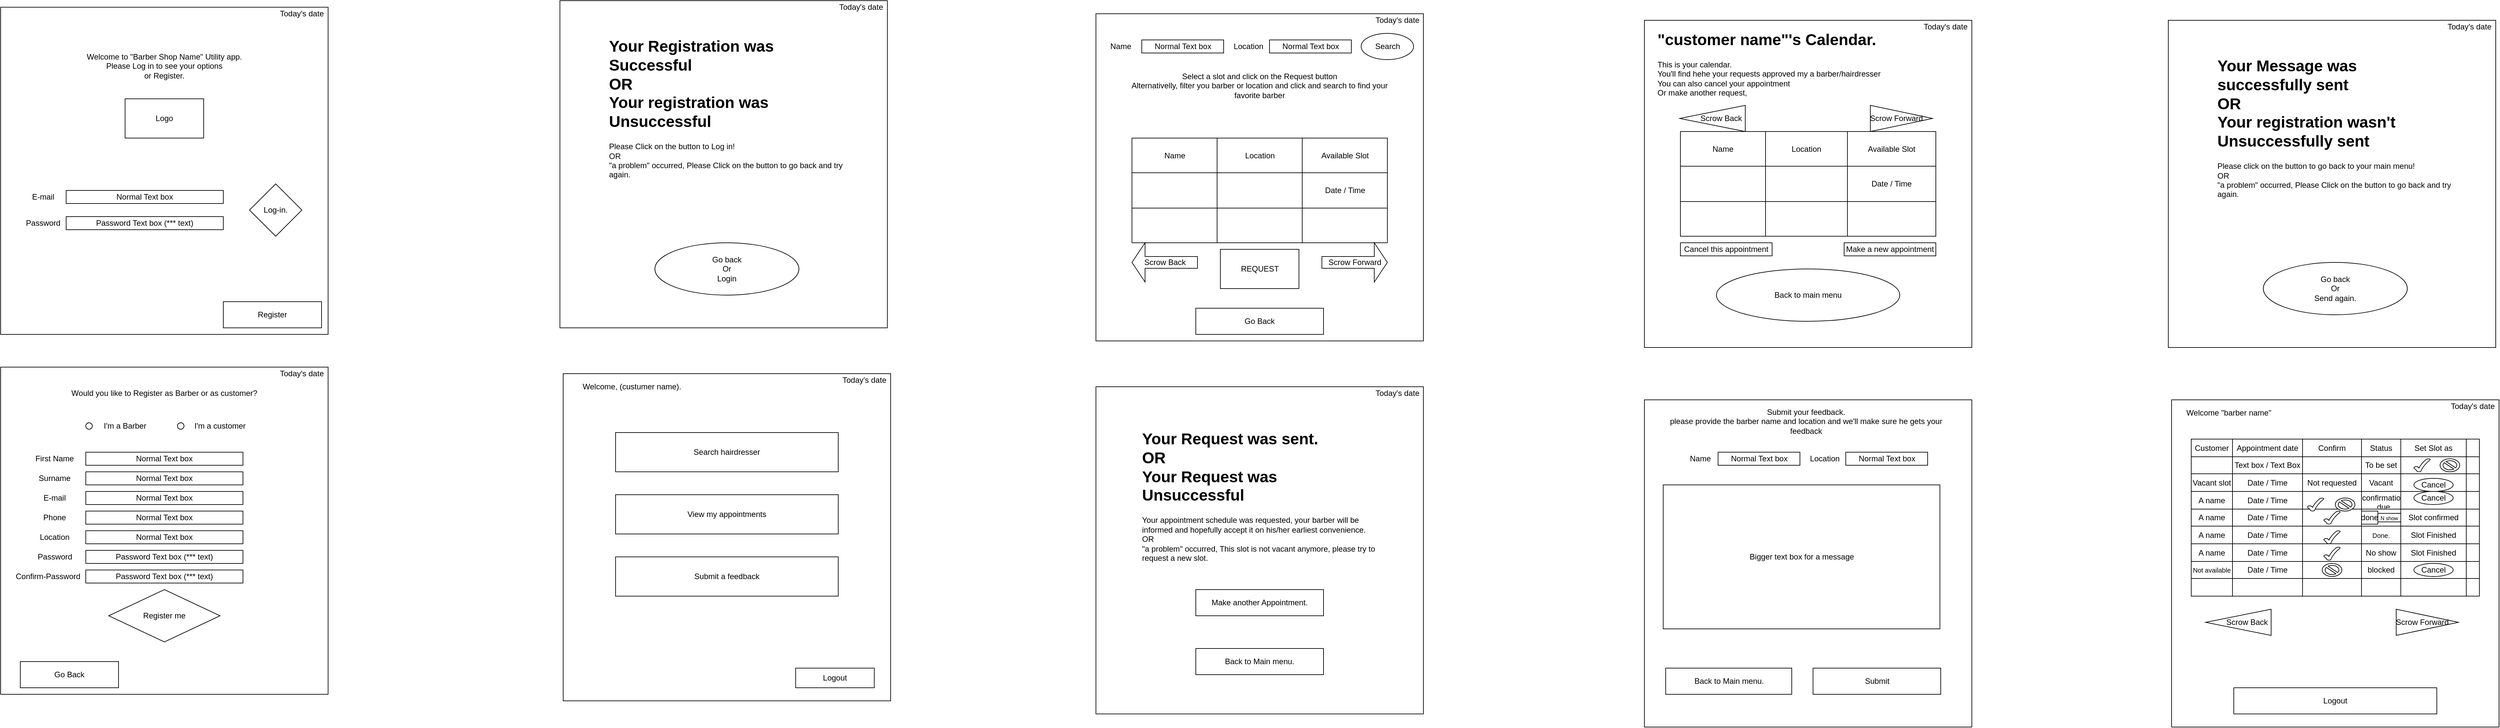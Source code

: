 <mxfile version="13.9.2" type="device"><diagram id="Z3F2ZsMkSI7kfpyXhN0m" name="Page-1"><mxGraphModel dx="4702" dy="3419" grid="1" gridSize="10" guides="1" tooltips="1" connect="1" arrows="1" fold="1" page="1" pageScale="1" pageWidth="827" pageHeight="1169" math="0" shadow="0"><root><mxCell id="0"/><mxCell id="1" parent="0"/><mxCell id="Nxl6j4rGTLwl_KkR84oz-1" value="" style="whiteSpace=wrap;html=1;aspect=fixed;" parent="1" vertex="1"><mxGeometry x="-690" y="-1140" width="500" height="500" as="geometry"/></mxCell><mxCell id="Nxl6j4rGTLwl_KkR84oz-2" value="Welcome to &quot;Barber Shop Name&quot; Utility app.&lt;br&gt;Please Log in to see your options&lt;br&gt;or Register." style="text;html=1;strokeColor=none;fillColor=none;align=center;verticalAlign=middle;whiteSpace=wrap;rounded=0;" parent="1" vertex="1"><mxGeometry x="-660" y="-1100" width="440" height="100" as="geometry"/></mxCell><mxCell id="Nxl6j4rGTLwl_KkR84oz-4" value="Logo" style="rounded=0;whiteSpace=wrap;html=1;" parent="1" vertex="1"><mxGeometry x="-500" y="-1000" width="120" height="60" as="geometry"/></mxCell><mxCell id="Nxl6j4rGTLwl_KkR84oz-6" value="E-mail" style="text;html=1;strokeColor=none;fillColor=none;align=center;verticalAlign=middle;whiteSpace=wrap;rounded=0;" parent="1" vertex="1"><mxGeometry x="-645" y="-860" width="40" height="20" as="geometry"/></mxCell><mxCell id="Nxl6j4rGTLwl_KkR84oz-7" value="Password" style="text;html=1;strokeColor=none;fillColor=none;align=center;verticalAlign=middle;whiteSpace=wrap;rounded=0;" parent="1" vertex="1"><mxGeometry x="-660" y="-820" width="70" height="20" as="geometry"/></mxCell><mxCell id="Nxl6j4rGTLwl_KkR84oz-9" value="Normal Text box" style="rounded=0;whiteSpace=wrap;html=1;" parent="1" vertex="1"><mxGeometry x="-590" y="-860" width="240" height="20" as="geometry"/></mxCell><mxCell id="Nxl6j4rGTLwl_KkR84oz-10" value="Password Text box (*** text)" style="rounded=0;whiteSpace=wrap;html=1;" parent="1" vertex="1"><mxGeometry x="-590" y="-820" width="240" height="20" as="geometry"/></mxCell><mxCell id="Nxl6j4rGTLwl_KkR84oz-13" value="Log-in." style="rhombus;whiteSpace=wrap;html=1;" parent="1" vertex="1"><mxGeometry x="-310" y="-870" width="80" height="80" as="geometry"/></mxCell><mxCell id="Nxl6j4rGTLwl_KkR84oz-14" value="Register" style="rounded=0;whiteSpace=wrap;html=1;" parent="1" vertex="1"><mxGeometry x="-350" y="-690" width="150" height="40" as="geometry"/></mxCell><mxCell id="Nxl6j4rGTLwl_KkR84oz-15" value="" style="whiteSpace=wrap;html=1;aspect=fixed;" parent="1" vertex="1"><mxGeometry x="-690" y="-590" width="500" height="500" as="geometry"/></mxCell><mxCell id="Nxl6j4rGTLwl_KkR84oz-16" value="Would you like to Register as Barber or as customer?" style="text;html=1;strokeColor=none;fillColor=none;align=center;verticalAlign=middle;whiteSpace=wrap;rounded=0;" parent="1" vertex="1"><mxGeometry x="-660" y="-560" width="440" height="20" as="geometry"/></mxCell><mxCell id="Nxl6j4rGTLwl_KkR84oz-19" value="Password" style="text;html=1;strokeColor=none;fillColor=none;align=center;verticalAlign=middle;whiteSpace=wrap;rounded=0;" parent="1" vertex="1"><mxGeometry x="-642.5" y="-310" width="70" height="20" as="geometry"/></mxCell><mxCell id="Nxl6j4rGTLwl_KkR84oz-20" value="Normal Text box" style="rounded=0;whiteSpace=wrap;html=1;" parent="1" vertex="1"><mxGeometry x="-560" y="-460" width="240" height="20" as="geometry"/></mxCell><mxCell id="Nxl6j4rGTLwl_KkR84oz-22" value="Register me" style="rhombus;whiteSpace=wrap;html=1;" parent="1" vertex="1"><mxGeometry x="-525" y="-250" width="170" height="80" as="geometry"/></mxCell><mxCell id="Nxl6j4rGTLwl_KkR84oz-23" value="Go Back" style="rounded=0;whiteSpace=wrap;html=1;" parent="1" vertex="1"><mxGeometry x="-660" y="-140" width="150" height="40" as="geometry"/></mxCell><mxCell id="Nxl6j4rGTLwl_KkR84oz-25" value="" style="whiteSpace=wrap;html=1;aspect=fixed;" parent="1" vertex="1"><mxGeometry x="2625" y="-540" width="500" height="500" as="geometry"/></mxCell><mxCell id="Nxl6j4rGTLwl_KkR84oz-35" value="" style="ellipse;whiteSpace=wrap;html=1;aspect=fixed;" parent="1" vertex="1"><mxGeometry x="-560" y="-505" width="10" height="10" as="geometry"/></mxCell><mxCell id="Nxl6j4rGTLwl_KkR84oz-36" value="" style="ellipse;whiteSpace=wrap;html=1;aspect=fixed;" parent="1" vertex="1"><mxGeometry x="-420" y="-505" width="10" height="10" as="geometry"/></mxCell><mxCell id="Nxl6j4rGTLwl_KkR84oz-37" value="I'm a Barber" style="text;html=1;strokeColor=none;fillColor=none;align=center;verticalAlign=middle;whiteSpace=wrap;rounded=0;" parent="1" vertex="1"><mxGeometry x="-540" y="-510" width="80" height="20" as="geometry"/></mxCell><mxCell id="Nxl6j4rGTLwl_KkR84oz-39" value="I'm a customer" style="text;html=1;strokeColor=none;fillColor=none;align=center;verticalAlign=middle;whiteSpace=wrap;rounded=0;" parent="1" vertex="1"><mxGeometry x="-400" y="-510" width="90" height="20" as="geometry"/></mxCell><mxCell id="Nxl6j4rGTLwl_KkR84oz-41" value="First Name" style="text;html=1;strokeColor=none;fillColor=none;align=center;verticalAlign=middle;whiteSpace=wrap;rounded=0;" parent="1" vertex="1"><mxGeometry x="-645" y="-460" width="75" height="20" as="geometry"/></mxCell><mxCell id="Nxl6j4rGTLwl_KkR84oz-42" value="Surname" style="text;html=1;strokeColor=none;fillColor=none;align=center;verticalAlign=middle;whiteSpace=wrap;rounded=0;" parent="1" vertex="1"><mxGeometry x="-645" y="-430" width="75" height="20" as="geometry"/></mxCell><mxCell id="Nxl6j4rGTLwl_KkR84oz-43" value="E-mail" style="text;html=1;strokeColor=none;fillColor=none;align=center;verticalAlign=middle;whiteSpace=wrap;rounded=0;" parent="1" vertex="1"><mxGeometry x="-645" y="-400" width="75" height="20" as="geometry"/></mxCell><mxCell id="Nxl6j4rGTLwl_KkR84oz-44" value="Phone" style="text;html=1;strokeColor=none;fillColor=none;align=center;verticalAlign=middle;whiteSpace=wrap;rounded=0;" parent="1" vertex="1"><mxGeometry x="-645" y="-370" width="75" height="20" as="geometry"/></mxCell><mxCell id="Nxl6j4rGTLwl_KkR84oz-45" value="Location" style="text;html=1;strokeColor=none;fillColor=none;align=center;verticalAlign=middle;whiteSpace=wrap;rounded=0;" parent="1" vertex="1"><mxGeometry x="-645" y="-340" width="75" height="20" as="geometry"/></mxCell><mxCell id="Nxl6j4rGTLwl_KkR84oz-47" value="Confirm-Password" style="text;html=1;strokeColor=none;fillColor=none;align=center;verticalAlign=middle;whiteSpace=wrap;rounded=0;" parent="1" vertex="1"><mxGeometry x="-675" y="-280" width="115" height="20" as="geometry"/></mxCell><mxCell id="Nxl6j4rGTLwl_KkR84oz-48" value="Normal Text box" style="rounded=0;whiteSpace=wrap;html=1;" parent="1" vertex="1"><mxGeometry x="-560" y="-430" width="240" height="20" as="geometry"/></mxCell><mxCell id="Nxl6j4rGTLwl_KkR84oz-49" value="Normal Text box" style="rounded=0;whiteSpace=wrap;html=1;" parent="1" vertex="1"><mxGeometry x="-560" y="-400" width="240" height="20" as="geometry"/></mxCell><mxCell id="Nxl6j4rGTLwl_KkR84oz-50" value="Normal Text box" style="rounded=0;whiteSpace=wrap;html=1;" parent="1" vertex="1"><mxGeometry x="-560" y="-370" width="240" height="20" as="geometry"/></mxCell><mxCell id="Nxl6j4rGTLwl_KkR84oz-51" value="Normal Text box" style="rounded=0;whiteSpace=wrap;html=1;" parent="1" vertex="1"><mxGeometry x="-560" y="-340" width="240" height="20" as="geometry"/></mxCell><mxCell id="Nxl6j4rGTLwl_KkR84oz-52" value="Password Text box (*** text)" style="rounded=0;whiteSpace=wrap;html=1;" parent="1" vertex="1"><mxGeometry x="-560" y="-310" width="240" height="20" as="geometry"/></mxCell><mxCell id="Nxl6j4rGTLwl_KkR84oz-53" value="Password Text box (*** text)" style="rounded=0;whiteSpace=wrap;html=1;" parent="1" vertex="1"><mxGeometry x="-560" y="-280" width="240" height="20" as="geometry"/></mxCell><mxCell id="Nxl6j4rGTLwl_KkR84oz-55" value="" style="whiteSpace=wrap;html=1;aspect=fixed;" parent="1" vertex="1"><mxGeometry x="164" y="-1150" width="500" height="500" as="geometry"/></mxCell><mxCell id="Nxl6j4rGTLwl_KkR84oz-57" value="" style="whiteSpace=wrap;html=1;aspect=fixed;" parent="1" vertex="1"><mxGeometry x="169" y="-580" width="500" height="500" as="geometry"/></mxCell><mxCell id="Nxl6j4rGTLwl_KkR84oz-59" value="&lt;h1&gt;&lt;span&gt;Your Registration was Successful&lt;br&gt;&lt;/span&gt;OR&lt;br&gt;Your registration was Unsuccessful&lt;/h1&gt;&lt;div&gt;&lt;span&gt;Please Click on the button to Log in!&lt;/span&gt;&lt;br&gt;&lt;/div&gt;&lt;div&gt;&lt;span&gt;OR&lt;br&gt;&lt;/span&gt;&lt;span&gt;&quot;a problem&quot; occurred, Please Click on the button to go back and try again.&lt;/span&gt;&lt;span&gt;&lt;br&gt;&lt;/span&gt;&lt;/div&gt;" style="text;html=1;strokeColor=none;fillColor=none;spacing=5;spacingTop=-20;whiteSpace=wrap;overflow=hidden;rounded=0;" parent="1" vertex="1"><mxGeometry x="234" y="-1100" width="370" height="230" as="geometry"/></mxCell><mxCell id="Nxl6j4rGTLwl_KkR84oz-60" value="Go back&lt;br&gt;Or&lt;br&gt;Login" style="ellipse;whiteSpace=wrap;html=1;" parent="1" vertex="1"><mxGeometry x="309" y="-780" width="220" height="80" as="geometry"/></mxCell><mxCell id="Nxl6j4rGTLwl_KkR84oz-69" value="Welcome, (custumer name)." style="text;html=1;strokeColor=none;fillColor=none;align=center;verticalAlign=middle;whiteSpace=wrap;rounded=0;" parent="1" vertex="1"><mxGeometry x="184" y="-570" width="180" height="20" as="geometry"/></mxCell><mxCell id="Nxl6j4rGTLwl_KkR84oz-70" value="Today's date" style="text;html=1;strokeColor=none;fillColor=none;align=center;verticalAlign=middle;whiteSpace=wrap;rounded=0;" parent="1" vertex="1"><mxGeometry x="3045" y="-540" width="80" height="20" as="geometry"/></mxCell><mxCell id="Nxl6j4rGTLwl_KkR84oz-71" value="Today's date" style="text;html=1;strokeColor=none;fillColor=none;align=center;verticalAlign=middle;whiteSpace=wrap;rounded=0;" parent="1" vertex="1"><mxGeometry x="-270" y="-1140" width="80" height="20" as="geometry"/></mxCell><mxCell id="Nxl6j4rGTLwl_KkR84oz-72" value="Today's date" style="text;html=1;strokeColor=none;fillColor=none;align=center;verticalAlign=middle;whiteSpace=wrap;rounded=0;" parent="1" vertex="1"><mxGeometry x="-270" y="-590" width="80" height="20" as="geometry"/></mxCell><mxCell id="Nxl6j4rGTLwl_KkR84oz-73" value="Today's date" style="text;html=1;strokeColor=none;fillColor=none;align=center;verticalAlign=middle;whiteSpace=wrap;rounded=0;" parent="1" vertex="1"><mxGeometry x="589" y="-580" width="80" height="20" as="geometry"/></mxCell><mxCell id="Nxl6j4rGTLwl_KkR84oz-74" value="Today's date" style="text;html=1;strokeColor=none;fillColor=none;align=center;verticalAlign=middle;whiteSpace=wrap;rounded=0;" parent="1" vertex="1"><mxGeometry x="584" y="-1150" width="80" height="20" as="geometry"/></mxCell><mxCell id="Nxl6j4rGTLwl_KkR84oz-75" value="Search hairdresser" style="rounded=0;whiteSpace=wrap;html=1;" parent="1" vertex="1"><mxGeometry x="249" y="-490" width="340" height="60" as="geometry"/></mxCell><mxCell id="Nxl6j4rGTLwl_KkR84oz-76" value="View my appointments" style="rounded=0;whiteSpace=wrap;html=1;" parent="1" vertex="1"><mxGeometry x="249" y="-395" width="340" height="60" as="geometry"/></mxCell><mxCell id="Nxl6j4rGTLwl_KkR84oz-77" value="Submit a feedback" style="rounded=0;whiteSpace=wrap;html=1;" parent="1" vertex="1"><mxGeometry x="249" y="-300" width="340" height="60" as="geometry"/></mxCell><mxCell id="Nxl6j4rGTLwl_KkR84oz-78" value="Logout" style="rounded=0;whiteSpace=wrap;html=1;" parent="1" vertex="1"><mxGeometry x="524" y="-130" width="120" height="30" as="geometry"/></mxCell><mxCell id="Nxl6j4rGTLwl_KkR84oz-82" value="" style="whiteSpace=wrap;html=1;aspect=fixed;" parent="1" vertex="1"><mxGeometry x="982.5" y="-1130" width="500" height="500" as="geometry"/></mxCell><mxCell id="Nxl6j4rGTLwl_KkR84oz-83" value="Today's date" style="text;html=1;strokeColor=none;fillColor=none;align=center;verticalAlign=middle;whiteSpace=wrap;rounded=0;" parent="1" vertex="1"><mxGeometry x="1402.5" y="-1130" width="80" height="20" as="geometry"/></mxCell><mxCell id="Nxl6j4rGTLwl_KkR84oz-84" value="Name" style="text;html=1;strokeColor=none;fillColor=none;align=center;verticalAlign=middle;whiteSpace=wrap;rounded=0;" parent="1" vertex="1"><mxGeometry x="982.5" y="-1090" width="75" height="20" as="geometry"/></mxCell><mxCell id="Nxl6j4rGTLwl_KkR84oz-85" value="Normal Text box" style="rounded=0;whiteSpace=wrap;html=1;" parent="1" vertex="1"><mxGeometry x="1052.5" y="-1090" width="125" height="20" as="geometry"/></mxCell><mxCell id="Nxl6j4rGTLwl_KkR84oz-86" value="Location" style="text;html=1;strokeColor=none;fillColor=none;align=center;verticalAlign=middle;whiteSpace=wrap;rounded=0;" parent="1" vertex="1"><mxGeometry x="1177.5" y="-1090" width="75" height="20" as="geometry"/></mxCell><mxCell id="Nxl6j4rGTLwl_KkR84oz-87" value="Normal Text box" style="rounded=0;whiteSpace=wrap;html=1;" parent="1" vertex="1"><mxGeometry x="1247.5" y="-1090" width="125" height="20" as="geometry"/></mxCell><mxCell id="Nxl6j4rGTLwl_KkR84oz-88" value="Select a slot and click on the Request button&lt;br&gt;Alternativelly, filter you barber or location and click and search to find your favorite barber" style="text;html=1;strokeColor=none;fillColor=none;align=center;verticalAlign=middle;whiteSpace=wrap;rounded=0;" parent="1" vertex="1"><mxGeometry x="1025" y="-1050" width="415" height="60" as="geometry"/></mxCell><mxCell id="Nxl6j4rGTLwl_KkR84oz-89" style="edgeStyle=orthogonalEdgeStyle;rounded=0;orthogonalLoop=1;jettySize=auto;html=1;exitX=0.5;exitY=1;exitDx=0;exitDy=0;" parent="1" source="Nxl6j4rGTLwl_KkR84oz-87" target="Nxl6j4rGTLwl_KkR84oz-87" edge="1"><mxGeometry relative="1" as="geometry"/></mxCell><mxCell id="Nxl6j4rGTLwl_KkR84oz-90" value="Search" style="ellipse;whiteSpace=wrap;html=1;" parent="1" vertex="1"><mxGeometry x="1387.5" y="-1100" width="80" height="40" as="geometry"/></mxCell><mxCell id="Nxl6j4rGTLwl_KkR84oz-91" value="" style="shape=table;html=1;whiteSpace=wrap;startSize=0;container=1;collapsible=0;childLayout=tableLayout;" parent="1" vertex="1"><mxGeometry x="1037.5" y="-940" width="390" height="160" as="geometry"/></mxCell><mxCell id="Nxl6j4rGTLwl_KkR84oz-92" value="" style="shape=partialRectangle;html=1;whiteSpace=wrap;collapsible=0;dropTarget=0;pointerEvents=0;fillColor=none;top=0;left=0;bottom=0;right=0;points=[[0,0.5],[1,0.5]];portConstraint=eastwest;" parent="Nxl6j4rGTLwl_KkR84oz-91" vertex="1"><mxGeometry width="390" height="53" as="geometry"/></mxCell><mxCell id="Nxl6j4rGTLwl_KkR84oz-93" value="Name" style="shape=partialRectangle;html=1;whiteSpace=wrap;connectable=0;fillColor=none;top=0;left=0;bottom=0;right=0;overflow=hidden;" parent="Nxl6j4rGTLwl_KkR84oz-92" vertex="1"><mxGeometry width="130" height="53" as="geometry"/></mxCell><mxCell id="Nxl6j4rGTLwl_KkR84oz-94" value="Location" style="shape=partialRectangle;html=1;whiteSpace=wrap;connectable=0;fillColor=none;top=0;left=0;bottom=0;right=0;overflow=hidden;" parent="Nxl6j4rGTLwl_KkR84oz-92" vertex="1"><mxGeometry x="130" width="130" height="53" as="geometry"/></mxCell><mxCell id="Nxl6j4rGTLwl_KkR84oz-95" value="Available Slot" style="shape=partialRectangle;html=1;whiteSpace=wrap;connectable=0;fillColor=none;top=0;left=0;bottom=0;right=0;overflow=hidden;" parent="Nxl6j4rGTLwl_KkR84oz-92" vertex="1"><mxGeometry x="260" width="130" height="53" as="geometry"/></mxCell><mxCell id="Nxl6j4rGTLwl_KkR84oz-96" value="" style="shape=partialRectangle;html=1;whiteSpace=wrap;collapsible=0;dropTarget=0;pointerEvents=0;fillColor=none;top=0;left=0;bottom=0;right=0;points=[[0,0.5],[1,0.5]];portConstraint=eastwest;" parent="Nxl6j4rGTLwl_KkR84oz-91" vertex="1"><mxGeometry y="53" width="390" height="54" as="geometry"/></mxCell><mxCell id="Nxl6j4rGTLwl_KkR84oz-97" value="" style="shape=partialRectangle;html=1;whiteSpace=wrap;connectable=0;fillColor=none;top=0;left=0;bottom=0;right=0;overflow=hidden;" parent="Nxl6j4rGTLwl_KkR84oz-96" vertex="1"><mxGeometry width="130" height="54" as="geometry"/></mxCell><mxCell id="Nxl6j4rGTLwl_KkR84oz-98" value="" style="shape=partialRectangle;html=1;whiteSpace=wrap;connectable=0;fillColor=none;top=0;left=0;bottom=0;right=0;overflow=hidden;" parent="Nxl6j4rGTLwl_KkR84oz-96" vertex="1"><mxGeometry x="130" width="130" height="54" as="geometry"/></mxCell><mxCell id="Nxl6j4rGTLwl_KkR84oz-99" value="Date / Time" style="shape=partialRectangle;html=1;whiteSpace=wrap;connectable=0;fillColor=none;top=0;left=0;bottom=0;right=0;overflow=hidden;" parent="Nxl6j4rGTLwl_KkR84oz-96" vertex="1"><mxGeometry x="260" width="130" height="54" as="geometry"/></mxCell><mxCell id="Nxl6j4rGTLwl_KkR84oz-100" value="" style="shape=partialRectangle;html=1;whiteSpace=wrap;collapsible=0;dropTarget=0;pointerEvents=0;fillColor=none;top=0;left=0;bottom=0;right=0;points=[[0,0.5],[1,0.5]];portConstraint=eastwest;" parent="Nxl6j4rGTLwl_KkR84oz-91" vertex="1"><mxGeometry y="107" width="390" height="53" as="geometry"/></mxCell><mxCell id="Nxl6j4rGTLwl_KkR84oz-101" value="" style="shape=partialRectangle;html=1;whiteSpace=wrap;connectable=0;fillColor=none;top=0;left=0;bottom=0;right=0;overflow=hidden;" parent="Nxl6j4rGTLwl_KkR84oz-100" vertex="1"><mxGeometry width="130" height="53" as="geometry"/></mxCell><mxCell id="Nxl6j4rGTLwl_KkR84oz-102" value="" style="shape=partialRectangle;html=1;whiteSpace=wrap;connectable=0;fillColor=none;top=0;left=0;bottom=0;right=0;overflow=hidden;" parent="Nxl6j4rGTLwl_KkR84oz-100" vertex="1"><mxGeometry x="130" width="130" height="53" as="geometry"/></mxCell><mxCell id="Nxl6j4rGTLwl_KkR84oz-103" value="" style="shape=partialRectangle;html=1;whiteSpace=wrap;connectable=0;fillColor=none;top=0;left=0;bottom=0;right=0;overflow=hidden;" parent="Nxl6j4rGTLwl_KkR84oz-100" vertex="1"><mxGeometry x="260" width="130" height="53" as="geometry"/></mxCell><mxCell id="Nxl6j4rGTLwl_KkR84oz-105" value="Scrow Back" style="shape=singleArrow;direction=west;whiteSpace=wrap;html=1;" parent="1" vertex="1"><mxGeometry x="1037.5" y="-780" width="100" height="60" as="geometry"/></mxCell><mxCell id="Nxl6j4rGTLwl_KkR84oz-106" value="Scrow Forward" style="shape=singleArrow;whiteSpace=wrap;html=1;" parent="1" vertex="1"><mxGeometry x="1327.5" y="-780" width="100" height="60" as="geometry"/></mxCell><mxCell id="Nxl6j4rGTLwl_KkR84oz-107" value="REQUEST" style="rounded=0;whiteSpace=wrap;html=1;" parent="1" vertex="1"><mxGeometry x="1172.5" y="-770" width="120" height="60" as="geometry"/></mxCell><mxCell id="Nxl6j4rGTLwl_KkR84oz-108" value="Go Back" style="rounded=0;whiteSpace=wrap;html=1;" parent="1" vertex="1"><mxGeometry x="1135" y="-680" width="195" height="40" as="geometry"/></mxCell><mxCell id="Nxl6j4rGTLwl_KkR84oz-109" value="" style="whiteSpace=wrap;html=1;aspect=fixed;" parent="1" vertex="1"><mxGeometry x="982.5" y="-560" width="500" height="500" as="geometry"/></mxCell><mxCell id="Nxl6j4rGTLwl_KkR84oz-110" value="Today's date" style="text;html=1;strokeColor=none;fillColor=none;align=center;verticalAlign=middle;whiteSpace=wrap;rounded=0;" parent="1" vertex="1"><mxGeometry x="1402.5" y="-560" width="80" height="20" as="geometry"/></mxCell><mxCell id="Nxl6j4rGTLwl_KkR84oz-111" value="&lt;h1&gt;&lt;span&gt;Your Request was sent.&lt;br&gt;&lt;/span&gt;OR&lt;br&gt;Your Request was Unsuccessful&lt;/h1&gt;&lt;div&gt;Your appointment schedule was requested, your barber will be informed and hopefully accept it on his/her earliest convenience.&lt;/div&gt;&lt;div&gt;&lt;span&gt;OR&lt;br&gt;&lt;/span&gt;&lt;span&gt;&quot;a problem&quot; occurred, This slot is not vacant anymore, please try to request a new slot.&lt;/span&gt;&lt;span&gt;&lt;br&gt;&lt;/span&gt;&lt;/div&gt;" style="text;html=1;strokeColor=none;fillColor=none;spacing=5;spacingTop=-20;whiteSpace=wrap;overflow=hidden;rounded=0;" parent="1" vertex="1"><mxGeometry x="1047.5" y="-500" width="370" height="230" as="geometry"/></mxCell><mxCell id="Nxl6j4rGTLwl_KkR84oz-112" value="Back to Main menu." style="rounded=0;whiteSpace=wrap;html=1;" parent="1" vertex="1"><mxGeometry x="1135" y="-160" width="195" height="40" as="geometry"/></mxCell><mxCell id="Nxl6j4rGTLwl_KkR84oz-113" value="Make another Appointment." style="rounded=0;whiteSpace=wrap;html=1;" parent="1" vertex="1"><mxGeometry x="1135" y="-250" width="195" height="40" as="geometry"/></mxCell><mxCell id="Nxl6j4rGTLwl_KkR84oz-114" value="" style="whiteSpace=wrap;html=1;aspect=fixed;" parent="1" vertex="1"><mxGeometry x="1820" y="-1120" width="500" height="500" as="geometry"/></mxCell><mxCell id="Nxl6j4rGTLwl_KkR84oz-115" value="" style="shape=table;html=1;whiteSpace=wrap;startSize=0;container=1;collapsible=0;childLayout=tableLayout;" parent="1" vertex="1"><mxGeometry x="1875" y="-950" width="390" height="160" as="geometry"/></mxCell><mxCell id="Nxl6j4rGTLwl_KkR84oz-116" value="" style="shape=partialRectangle;html=1;whiteSpace=wrap;collapsible=0;dropTarget=0;pointerEvents=0;fillColor=none;top=0;left=0;bottom=0;right=0;points=[[0,0.5],[1,0.5]];portConstraint=eastwest;" parent="Nxl6j4rGTLwl_KkR84oz-115" vertex="1"><mxGeometry width="390" height="53" as="geometry"/></mxCell><mxCell id="Nxl6j4rGTLwl_KkR84oz-117" value="Name" style="shape=partialRectangle;html=1;whiteSpace=wrap;connectable=0;fillColor=none;top=0;left=0;bottom=0;right=0;overflow=hidden;" parent="Nxl6j4rGTLwl_KkR84oz-116" vertex="1"><mxGeometry width="130" height="53" as="geometry"/></mxCell><mxCell id="Nxl6j4rGTLwl_KkR84oz-118" value="Location" style="shape=partialRectangle;html=1;whiteSpace=wrap;connectable=0;fillColor=none;top=0;left=0;bottom=0;right=0;overflow=hidden;" parent="Nxl6j4rGTLwl_KkR84oz-116" vertex="1"><mxGeometry x="130" width="125" height="53" as="geometry"/></mxCell><mxCell id="Nxl6j4rGTLwl_KkR84oz-119" value="Available Slot" style="shape=partialRectangle;html=1;whiteSpace=wrap;connectable=0;fillColor=none;top=0;left=0;bottom=0;right=0;overflow=hidden;" parent="Nxl6j4rGTLwl_KkR84oz-116" vertex="1"><mxGeometry x="255" width="135" height="53" as="geometry"/></mxCell><mxCell id="Nxl6j4rGTLwl_KkR84oz-120" value="" style="shape=partialRectangle;html=1;whiteSpace=wrap;collapsible=0;dropTarget=0;pointerEvents=0;fillColor=none;top=0;left=0;bottom=0;right=0;points=[[0,0.5],[1,0.5]];portConstraint=eastwest;" parent="Nxl6j4rGTLwl_KkR84oz-115" vertex="1"><mxGeometry y="53" width="390" height="54" as="geometry"/></mxCell><mxCell id="Nxl6j4rGTLwl_KkR84oz-121" value="" style="shape=partialRectangle;html=1;whiteSpace=wrap;connectable=0;fillColor=none;top=0;left=0;bottom=0;right=0;overflow=hidden;" parent="Nxl6j4rGTLwl_KkR84oz-120" vertex="1"><mxGeometry width="130" height="54" as="geometry"/></mxCell><mxCell id="Nxl6j4rGTLwl_KkR84oz-122" value="" style="shape=partialRectangle;html=1;whiteSpace=wrap;connectable=0;fillColor=none;top=0;left=0;bottom=0;right=0;overflow=hidden;" parent="Nxl6j4rGTLwl_KkR84oz-120" vertex="1"><mxGeometry x="130" width="125" height="54" as="geometry"/></mxCell><mxCell id="Nxl6j4rGTLwl_KkR84oz-123" value="Date / Time" style="shape=partialRectangle;html=1;whiteSpace=wrap;connectable=0;fillColor=none;top=0;left=0;bottom=0;right=0;overflow=hidden;" parent="Nxl6j4rGTLwl_KkR84oz-120" vertex="1"><mxGeometry x="255" width="135" height="54" as="geometry"/></mxCell><mxCell id="Nxl6j4rGTLwl_KkR84oz-124" value="" style="shape=partialRectangle;html=1;whiteSpace=wrap;collapsible=0;dropTarget=0;pointerEvents=0;fillColor=none;top=0;left=0;bottom=0;right=0;points=[[0,0.5],[1,0.5]];portConstraint=eastwest;" parent="Nxl6j4rGTLwl_KkR84oz-115" vertex="1"><mxGeometry y="107" width="390" height="53" as="geometry"/></mxCell><mxCell id="Nxl6j4rGTLwl_KkR84oz-125" value="" style="shape=partialRectangle;html=1;whiteSpace=wrap;connectable=0;fillColor=none;top=0;left=0;bottom=0;right=0;overflow=hidden;" parent="Nxl6j4rGTLwl_KkR84oz-124" vertex="1"><mxGeometry width="130" height="53" as="geometry"/></mxCell><mxCell id="Nxl6j4rGTLwl_KkR84oz-126" value="" style="shape=partialRectangle;html=1;whiteSpace=wrap;connectable=0;fillColor=none;top=0;left=0;bottom=0;right=0;overflow=hidden;" parent="Nxl6j4rGTLwl_KkR84oz-124" vertex="1"><mxGeometry x="130" width="125" height="53" as="geometry"/></mxCell><mxCell id="Nxl6j4rGTLwl_KkR84oz-127" value="" style="shape=partialRectangle;html=1;whiteSpace=wrap;connectable=0;fillColor=none;top=0;left=0;bottom=0;right=0;overflow=hidden;" parent="Nxl6j4rGTLwl_KkR84oz-124" vertex="1"><mxGeometry x="255" width="135" height="53" as="geometry"/></mxCell><mxCell id="Nxl6j4rGTLwl_KkR84oz-128" value="Today's date" style="text;html=1;strokeColor=none;fillColor=none;align=center;verticalAlign=middle;whiteSpace=wrap;rounded=0;" parent="1" vertex="1"><mxGeometry x="2240" y="-1120" width="80" height="20" as="geometry"/></mxCell><mxCell id="Nxl6j4rGTLwl_KkR84oz-129" value="Cancel this appointment" style="rounded=0;whiteSpace=wrap;html=1;" parent="1" vertex="1"><mxGeometry x="1875" y="-780" width="140" height="20" as="geometry"/></mxCell><mxCell id="Nxl6j4rGTLwl_KkR84oz-130" value="Make a new appointment" style="rounded=0;whiteSpace=wrap;html=1;" parent="1" vertex="1"><mxGeometry x="2125" y="-780" width="140" height="20" as="geometry"/></mxCell><mxCell id="Nxl6j4rGTLwl_KkR84oz-131" value="Back to main menu" style="ellipse;whiteSpace=wrap;html=1;" parent="1" vertex="1"><mxGeometry x="1930" y="-740" width="280" height="80" as="geometry"/></mxCell><mxCell id="Nxl6j4rGTLwl_KkR84oz-133" value="&lt;h1&gt;&quot;customer name&quot;'s Calendar.&lt;/h1&gt;&lt;p&gt;This is your calendar.&lt;br&gt;&lt;span&gt;You'll find hehe your requests approved my a barber/hairdresser&lt;br&gt;You can also cancel your appointment&lt;br&gt;Or make another request,&lt;/span&gt;&lt;/p&gt;" style="text;html=1;strokeColor=none;fillColor=none;spacing=5;spacingTop=-20;whiteSpace=wrap;overflow=hidden;rounded=0;" parent="1" vertex="1"><mxGeometry x="1835" y="-1110" width="465" height="120" as="geometry"/></mxCell><mxCell id="Nxl6j4rGTLwl_KkR84oz-136" value="&amp;nbsp; &amp;nbsp; &amp;nbsp; &amp;nbsp; Scrow Back" style="shape=singleArrow;direction=west;whiteSpace=wrap;html=1;arrowWidth=0.012;arrowSize=1;" parent="1" vertex="1"><mxGeometry x="1874" y="-990" width="100" height="40" as="geometry"/></mxCell><mxCell id="Nxl6j4rGTLwl_KkR84oz-137" value="" style="shape=singleArrow;whiteSpace=wrap;html=1;arrowWidth=0.106;arrowSize=1;" parent="1" vertex="1"><mxGeometry x="2165" y="-990" width="95" height="40" as="geometry"/></mxCell><mxCell id="Nxl6j4rGTLwl_KkR84oz-138" value="Scrow Forward" style="text;html=1;strokeColor=none;fillColor=none;align=center;verticalAlign=middle;whiteSpace=wrap;rounded=0;" parent="1" vertex="1"><mxGeometry x="2160" y="-980" width="90" height="20" as="geometry"/></mxCell><mxCell id="Nxl6j4rGTLwl_KkR84oz-139" value="" style="whiteSpace=wrap;html=1;aspect=fixed;" parent="1" vertex="1"><mxGeometry x="1820" y="-540" width="500" height="500" as="geometry"/></mxCell><mxCell id="Nxl6j4rGTLwl_KkR84oz-140" value="Name" style="text;html=1;strokeColor=none;fillColor=none;align=center;verticalAlign=middle;whiteSpace=wrap;rounded=0;" parent="1" vertex="1"><mxGeometry x="1867.5" y="-460" width="75" height="20" as="geometry"/></mxCell><mxCell id="Nxl6j4rGTLwl_KkR84oz-141" value="Normal Text box" style="rounded=0;whiteSpace=wrap;html=1;" parent="1" vertex="1"><mxGeometry x="1932.5" y="-460" width="125" height="20" as="geometry"/></mxCell><mxCell id="Nxl6j4rGTLwl_KkR84oz-142" value="Location" style="text;html=1;strokeColor=none;fillColor=none;align=center;verticalAlign=middle;whiteSpace=wrap;rounded=0;" parent="1" vertex="1"><mxGeometry x="2057.5" y="-460" width="75" height="20" as="geometry"/></mxCell><mxCell id="Nxl6j4rGTLwl_KkR84oz-143" value="Normal Text box" style="rounded=0;whiteSpace=wrap;html=1;" parent="1" vertex="1"><mxGeometry x="2127.5" y="-460" width="125" height="20" as="geometry"/></mxCell><mxCell id="Nxl6j4rGTLwl_KkR84oz-145" value="Bigger text box for a message" style="rounded=0;whiteSpace=wrap;html=1;" parent="1" vertex="1"><mxGeometry x="1848.75" y="-410" width="422.5" height="220" as="geometry"/></mxCell><mxCell id="Nxl6j4rGTLwl_KkR84oz-146" value="Back to Main menu." style="rounded=0;whiteSpace=wrap;html=1;" parent="1" vertex="1"><mxGeometry x="1852.5" y="-130" width="192.5" height="40" as="geometry"/></mxCell><mxCell id="Nxl6j4rGTLwl_KkR84oz-147" value="Submit" style="rounded=0;whiteSpace=wrap;html=1;" parent="1" vertex="1"><mxGeometry x="2077.5" y="-130" width="195" height="40" as="geometry"/></mxCell><mxCell id="Nxl6j4rGTLwl_KkR84oz-148" value="Submit your feedback.&lt;br&gt;please provide the barber name and location and we'll make sure he gets your feedback&lt;br&gt;&lt;br&gt;" style="text;html=1;strokeColor=none;fillColor=none;align=center;verticalAlign=middle;whiteSpace=wrap;rounded=0;" parent="1" vertex="1"><mxGeometry x="1852.5" y="-530" width="427.5" height="60" as="geometry"/></mxCell><mxCell id="Nxl6j4rGTLwl_KkR84oz-149" value="" style="whiteSpace=wrap;html=1;aspect=fixed;" parent="1" vertex="1"><mxGeometry x="2620" y="-1120" width="500" height="500" as="geometry"/></mxCell><mxCell id="Nxl6j4rGTLwl_KkR84oz-150" value="&lt;h1&gt;&lt;span&gt;Your Message was successfully sent&lt;br&gt;&lt;/span&gt;OR&lt;br&gt;Your registration wasn't Unsuccessfully sent&lt;/h1&gt;&lt;div&gt;&lt;span&gt;Please click on the button to go back to your main menu!&lt;/span&gt;&lt;br&gt;&lt;/div&gt;&lt;div&gt;&lt;span&gt;OR&lt;br&gt;&lt;/span&gt;&lt;span&gt;&quot;a problem&quot; occurred, Please Click on the button to go back and try again.&lt;/span&gt;&lt;span&gt;&lt;br&gt;&lt;/span&gt;&lt;/div&gt;" style="text;html=1;strokeColor=none;fillColor=none;spacing=5;spacingTop=-20;whiteSpace=wrap;overflow=hidden;rounded=0;" parent="1" vertex="1"><mxGeometry x="2690" y="-1070" width="370" height="230" as="geometry"/></mxCell><mxCell id="Nxl6j4rGTLwl_KkR84oz-151" value="Go back&lt;br&gt;Or&lt;br&gt;Send again." style="ellipse;whiteSpace=wrap;html=1;" parent="1" vertex="1"><mxGeometry x="2765" y="-750" width="220" height="80" as="geometry"/></mxCell><mxCell id="Nxl6j4rGTLwl_KkR84oz-152" value="Today's date" style="text;html=1;strokeColor=none;fillColor=none;align=center;verticalAlign=middle;whiteSpace=wrap;rounded=0;" parent="1" vertex="1"><mxGeometry x="3040" y="-1120" width="80" height="20" as="geometry"/></mxCell><mxCell id="Nxl6j4rGTLwl_KkR84oz-153" value="Welcome &quot;barber name&quot;" style="text;html=1;strokeColor=none;fillColor=none;align=center;verticalAlign=middle;whiteSpace=wrap;rounded=0;" parent="1" vertex="1"><mxGeometry x="2630" y="-530" width="165" height="20" as="geometry"/></mxCell><mxCell id="Nxl6j4rGTLwl_KkR84oz-177" value="" style="shape=table;html=1;whiteSpace=wrap;startSize=0;container=1;collapsible=0;childLayout=tableLayout;" parent="1" vertex="1"><mxGeometry x="2655" y="-480" width="260" height="80" as="geometry"/></mxCell><mxCell id="Nxl6j4rGTLwl_KkR84oz-178" value="" style="shape=partialRectangle;html=1;whiteSpace=wrap;collapsible=0;dropTarget=0;pointerEvents=0;fillColor=none;top=0;left=0;bottom=0;right=0;points=[[0,0.5],[1,0.5]];portConstraint=eastwest;" parent="Nxl6j4rGTLwl_KkR84oz-177" vertex="1"><mxGeometry width="260" height="27" as="geometry"/></mxCell><mxCell id="Nxl6j4rGTLwl_KkR84oz-179" value="Customer" style="shape=partialRectangle;html=1;whiteSpace=wrap;connectable=0;fillColor=none;top=0;left=0;bottom=0;right=0;overflow=hidden;" parent="Nxl6j4rGTLwl_KkR84oz-178" vertex="1"><mxGeometry width="63" height="27" as="geometry"/></mxCell><mxCell id="Nxl6j4rGTLwl_KkR84oz-180" value="Appointment date" style="shape=partialRectangle;html=1;whiteSpace=wrap;connectable=0;fillColor=none;top=0;left=0;bottom=0;right=0;overflow=hidden;" parent="Nxl6j4rGTLwl_KkR84oz-178" vertex="1"><mxGeometry x="63" width="107" height="27" as="geometry"/></mxCell><mxCell id="Nxl6j4rGTLwl_KkR84oz-181" value="Confirm" style="shape=partialRectangle;html=1;whiteSpace=wrap;connectable=0;fillColor=none;top=0;left=0;bottom=0;right=0;overflow=hidden;" parent="Nxl6j4rGTLwl_KkR84oz-178" vertex="1"><mxGeometry x="170" width="90" height="27" as="geometry"/></mxCell><mxCell id="Nxl6j4rGTLwl_KkR84oz-182" value="" style="shape=partialRectangle;html=1;whiteSpace=wrap;collapsible=0;dropTarget=0;pointerEvents=0;fillColor=none;top=0;left=0;bottom=0;right=0;points=[[0,0.5],[1,0.5]];portConstraint=eastwest;" parent="Nxl6j4rGTLwl_KkR84oz-177" vertex="1"><mxGeometry y="27" width="260" height="26" as="geometry"/></mxCell><mxCell id="Nxl6j4rGTLwl_KkR84oz-183" value="" style="shape=partialRectangle;html=1;whiteSpace=wrap;connectable=0;fillColor=none;top=0;left=0;bottom=0;right=0;overflow=hidden;" parent="Nxl6j4rGTLwl_KkR84oz-182" vertex="1"><mxGeometry width="63" height="26" as="geometry"/></mxCell><mxCell id="Nxl6j4rGTLwl_KkR84oz-184" value="Text box / Text Box" style="shape=partialRectangle;html=1;whiteSpace=wrap;connectable=0;fillColor=none;top=0;left=0;bottom=0;right=0;overflow=hidden;" parent="Nxl6j4rGTLwl_KkR84oz-182" vertex="1"><mxGeometry x="63" width="107" height="26" as="geometry"/></mxCell><mxCell id="Nxl6j4rGTLwl_KkR84oz-185" value="" style="shape=partialRectangle;html=1;whiteSpace=wrap;connectable=0;fillColor=none;top=0;left=0;bottom=0;right=0;overflow=hidden;" parent="Nxl6j4rGTLwl_KkR84oz-182" vertex="1"><mxGeometry x="170" width="90" height="26" as="geometry"/></mxCell><mxCell id="Nxl6j4rGTLwl_KkR84oz-186" value="" style="shape=partialRectangle;html=1;whiteSpace=wrap;collapsible=0;dropTarget=0;pointerEvents=0;fillColor=none;top=0;left=0;bottom=0;right=0;points=[[0,0.5],[1,0.5]];portConstraint=eastwest;" parent="Nxl6j4rGTLwl_KkR84oz-177" vertex="1"><mxGeometry y="53" width="260" height="27" as="geometry"/></mxCell><mxCell id="Nxl6j4rGTLwl_KkR84oz-187" value="Vacant slot" style="shape=partialRectangle;html=1;whiteSpace=wrap;connectable=0;fillColor=none;top=0;left=0;bottom=0;right=0;overflow=hidden;" parent="Nxl6j4rGTLwl_KkR84oz-186" vertex="1"><mxGeometry width="63" height="27" as="geometry"/></mxCell><mxCell id="Nxl6j4rGTLwl_KkR84oz-188" value="Date / Time" style="shape=partialRectangle;html=1;whiteSpace=wrap;connectable=0;fillColor=none;top=0;left=0;bottom=0;right=0;overflow=hidden;" parent="Nxl6j4rGTLwl_KkR84oz-186" vertex="1"><mxGeometry x="63" width="107" height="27" as="geometry"/></mxCell><mxCell id="Nxl6j4rGTLwl_KkR84oz-189" value="Not requested" style="shape=partialRectangle;html=1;whiteSpace=wrap;connectable=0;fillColor=none;top=0;left=0;bottom=0;right=0;overflow=hidden;" parent="Nxl6j4rGTLwl_KkR84oz-186" vertex="1"><mxGeometry x="170" width="90" height="27" as="geometry"/></mxCell><mxCell id="Nxl6j4rGTLwl_KkR84oz-192" value="" style="shape=table;html=1;whiteSpace=wrap;startSize=0;container=1;collapsible=0;childLayout=tableLayout;" parent="1" vertex="1"><mxGeometry x="2915" y="-480" width="180" height="80" as="geometry"/></mxCell><mxCell id="Nxl6j4rGTLwl_KkR84oz-193" value="" style="shape=partialRectangle;html=1;whiteSpace=wrap;collapsible=0;dropTarget=0;pointerEvents=0;fillColor=none;top=0;left=0;bottom=0;right=0;points=[[0,0.5],[1,0.5]];portConstraint=eastwest;" parent="Nxl6j4rGTLwl_KkR84oz-192" vertex="1"><mxGeometry width="180" height="27" as="geometry"/></mxCell><mxCell id="Nxl6j4rGTLwl_KkR84oz-194" value="Status" style="shape=partialRectangle;html=1;whiteSpace=wrap;connectable=0;fillColor=none;top=0;left=0;bottom=0;right=0;overflow=hidden;" parent="Nxl6j4rGTLwl_KkR84oz-193" vertex="1"><mxGeometry width="60" height="27" as="geometry"/></mxCell><mxCell id="Nxl6j4rGTLwl_KkR84oz-195" value="Set Slot as" style="shape=partialRectangle;html=1;whiteSpace=wrap;connectable=0;fillColor=none;top=0;left=0;bottom=0;right=0;overflow=hidden;" parent="Nxl6j4rGTLwl_KkR84oz-193" vertex="1"><mxGeometry x="60" width="100" height="27" as="geometry"/></mxCell><mxCell id="Nxl6j4rGTLwl_KkR84oz-196" value="" style="shape=partialRectangle;html=1;whiteSpace=wrap;connectable=0;fillColor=none;top=0;left=0;bottom=0;right=0;overflow=hidden;" parent="Nxl6j4rGTLwl_KkR84oz-193" vertex="1"><mxGeometry x="160" width="20" height="27" as="geometry"/></mxCell><mxCell id="Nxl6j4rGTLwl_KkR84oz-197" value="" style="shape=partialRectangle;html=1;whiteSpace=wrap;collapsible=0;dropTarget=0;pointerEvents=0;fillColor=none;top=0;left=0;bottom=0;right=0;points=[[0,0.5],[1,0.5]];portConstraint=eastwest;" parent="Nxl6j4rGTLwl_KkR84oz-192" vertex="1"><mxGeometry y="27" width="180" height="26" as="geometry"/></mxCell><mxCell id="Nxl6j4rGTLwl_KkR84oz-198" value="To be set" style="shape=partialRectangle;html=1;whiteSpace=wrap;connectable=0;fillColor=none;top=0;left=0;bottom=0;right=0;overflow=hidden;" parent="Nxl6j4rGTLwl_KkR84oz-197" vertex="1"><mxGeometry width="60" height="26" as="geometry"/></mxCell><mxCell id="Nxl6j4rGTLwl_KkR84oz-199" value="" style="shape=partialRectangle;html=1;whiteSpace=wrap;connectable=0;fillColor=none;top=0;left=0;bottom=0;right=0;overflow=hidden;" parent="Nxl6j4rGTLwl_KkR84oz-197" vertex="1"><mxGeometry x="60" width="100" height="26" as="geometry"/></mxCell><mxCell id="Nxl6j4rGTLwl_KkR84oz-200" value="" style="shape=partialRectangle;html=1;whiteSpace=wrap;connectable=0;fillColor=none;top=0;left=0;bottom=0;right=0;overflow=hidden;" parent="Nxl6j4rGTLwl_KkR84oz-197" vertex="1"><mxGeometry x="160" width="20" height="26" as="geometry"/></mxCell><mxCell id="Nxl6j4rGTLwl_KkR84oz-201" value="" style="shape=partialRectangle;html=1;whiteSpace=wrap;collapsible=0;dropTarget=0;pointerEvents=0;fillColor=none;top=0;left=0;bottom=0;right=0;points=[[0,0.5],[1,0.5]];portConstraint=eastwest;" parent="Nxl6j4rGTLwl_KkR84oz-192" vertex="1"><mxGeometry y="53" width="180" height="27" as="geometry"/></mxCell><mxCell id="Nxl6j4rGTLwl_KkR84oz-202" value="Vacant" style="shape=partialRectangle;html=1;whiteSpace=wrap;connectable=0;fillColor=none;top=0;left=0;bottom=0;right=0;overflow=hidden;" parent="Nxl6j4rGTLwl_KkR84oz-201" vertex="1"><mxGeometry width="60" height="27" as="geometry"/></mxCell><mxCell id="Nxl6j4rGTLwl_KkR84oz-203" value="" style="shape=partialRectangle;html=1;whiteSpace=wrap;connectable=0;fillColor=none;top=0;left=0;bottom=0;right=0;overflow=hidden;" parent="Nxl6j4rGTLwl_KkR84oz-201" vertex="1"><mxGeometry x="60" width="100" height="27" as="geometry"/></mxCell><mxCell id="Nxl6j4rGTLwl_KkR84oz-204" value="" style="shape=partialRectangle;html=1;whiteSpace=wrap;connectable=0;fillColor=none;top=0;left=0;bottom=0;right=0;overflow=hidden;" parent="Nxl6j4rGTLwl_KkR84oz-201" vertex="1"><mxGeometry x="160" width="20" height="27" as="geometry"/></mxCell><mxCell id="Nxl6j4rGTLwl_KkR84oz-209" value="" style="verticalLabelPosition=bottom;verticalAlign=top;html=1;shape=mxgraph.basic.no_symbol" parent="1" vertex="1"><mxGeometry x="3035" y="-450" width="30" height="20" as="geometry"/></mxCell><mxCell id="Nxl6j4rGTLwl_KkR84oz-210" value="" style="verticalLabelPosition=bottom;verticalAlign=top;html=1;shape=mxgraph.basic.tick" parent="1" vertex="1"><mxGeometry x="2995" y="-450" width="25" height="20" as="geometry"/></mxCell><mxCell id="Nxl6j4rGTLwl_KkR84oz-327" value="" style="shape=table;html=1;whiteSpace=wrap;startSize=0;container=1;collapsible=0;childLayout=tableLayout;" parent="1" vertex="1"><mxGeometry x="2655" y="-320" width="260" height="80" as="geometry"/></mxCell><mxCell id="Nxl6j4rGTLwl_KkR84oz-328" value="" style="shape=partialRectangle;html=1;whiteSpace=wrap;collapsible=0;dropTarget=0;pointerEvents=0;fillColor=none;top=0;left=0;bottom=0;right=0;points=[[0,0.5],[1,0.5]];portConstraint=eastwest;" parent="Nxl6j4rGTLwl_KkR84oz-327" vertex="1"><mxGeometry width="260" height="27" as="geometry"/></mxCell><mxCell id="Nxl6j4rGTLwl_KkR84oz-329" value="A name" style="shape=partialRectangle;html=1;whiteSpace=wrap;connectable=0;fillColor=none;top=0;left=0;bottom=0;right=0;overflow=hidden;" parent="Nxl6j4rGTLwl_KkR84oz-328" vertex="1"><mxGeometry width="63" height="27" as="geometry"/></mxCell><mxCell id="Nxl6j4rGTLwl_KkR84oz-330" value="Date / Time" style="shape=partialRectangle;html=1;whiteSpace=wrap;connectable=0;fillColor=none;top=0;left=0;bottom=0;right=0;overflow=hidden;" parent="Nxl6j4rGTLwl_KkR84oz-328" vertex="1"><mxGeometry x="63" width="107" height="27" as="geometry"/></mxCell><mxCell id="Nxl6j4rGTLwl_KkR84oz-331" value="" style="shape=partialRectangle;html=1;whiteSpace=wrap;connectable=0;fillColor=none;top=0;left=0;bottom=0;right=0;overflow=hidden;" parent="Nxl6j4rGTLwl_KkR84oz-328" vertex="1"><mxGeometry x="170" width="90" height="27" as="geometry"/></mxCell><mxCell id="Nxl6j4rGTLwl_KkR84oz-332" value="" style="shape=partialRectangle;html=1;whiteSpace=wrap;collapsible=0;dropTarget=0;pointerEvents=0;fillColor=none;top=0;left=0;bottom=0;right=0;points=[[0,0.5],[1,0.5]];portConstraint=eastwest;" parent="Nxl6j4rGTLwl_KkR84oz-327" vertex="1"><mxGeometry y="27" width="260" height="26" as="geometry"/></mxCell><mxCell id="Nxl6j4rGTLwl_KkR84oz-333" value="&lt;font style=&quot;font-size: 10px&quot;&gt;Not available&lt;/font&gt;" style="shape=partialRectangle;html=1;whiteSpace=wrap;connectable=0;fillColor=none;top=0;left=0;bottom=0;right=0;overflow=hidden;" parent="Nxl6j4rGTLwl_KkR84oz-332" vertex="1"><mxGeometry width="63" height="26" as="geometry"/></mxCell><mxCell id="Nxl6j4rGTLwl_KkR84oz-334" value="Date / Time" style="shape=partialRectangle;html=1;whiteSpace=wrap;connectable=0;fillColor=none;top=0;left=0;bottom=0;right=0;overflow=hidden;" parent="Nxl6j4rGTLwl_KkR84oz-332" vertex="1"><mxGeometry x="63" width="107" height="26" as="geometry"/></mxCell><mxCell id="Nxl6j4rGTLwl_KkR84oz-335" value="" style="shape=partialRectangle;html=1;whiteSpace=wrap;connectable=0;fillColor=none;top=0;left=0;bottom=0;right=0;overflow=hidden;" parent="Nxl6j4rGTLwl_KkR84oz-332" vertex="1"><mxGeometry x="170" width="90" height="26" as="geometry"/></mxCell><mxCell id="Nxl6j4rGTLwl_KkR84oz-336" value="" style="shape=partialRectangle;html=1;whiteSpace=wrap;collapsible=0;dropTarget=0;pointerEvents=0;fillColor=none;top=0;left=0;bottom=0;right=0;points=[[0,0.5],[1,0.5]];portConstraint=eastwest;" parent="Nxl6j4rGTLwl_KkR84oz-327" vertex="1"><mxGeometry y="53" width="260" height="27" as="geometry"/></mxCell><mxCell id="Nxl6j4rGTLwl_KkR84oz-337" value="" style="shape=partialRectangle;html=1;whiteSpace=wrap;connectable=0;fillColor=none;top=0;left=0;bottom=0;right=0;overflow=hidden;" parent="Nxl6j4rGTLwl_KkR84oz-336" vertex="1"><mxGeometry width="63" height="27" as="geometry"/></mxCell><mxCell id="Nxl6j4rGTLwl_KkR84oz-338" value="" style="shape=partialRectangle;html=1;whiteSpace=wrap;connectable=0;fillColor=none;top=0;left=0;bottom=0;right=0;overflow=hidden;" parent="Nxl6j4rGTLwl_KkR84oz-336" vertex="1"><mxGeometry x="63" width="107" height="27" as="geometry"/></mxCell><mxCell id="Nxl6j4rGTLwl_KkR84oz-339" value="" style="shape=partialRectangle;html=1;whiteSpace=wrap;connectable=0;fillColor=none;top=0;left=0;bottom=0;right=0;overflow=hidden;" parent="Nxl6j4rGTLwl_KkR84oz-336" vertex="1"><mxGeometry x="170" width="90" height="27" as="geometry"/></mxCell><mxCell id="Nxl6j4rGTLwl_KkR84oz-340" value="" style="verticalLabelPosition=bottom;verticalAlign=top;html=1;shape=mxgraph.basic.no_symbol" parent="1" vertex="1"><mxGeometry x="2855" y="-290" width="30" height="20" as="geometry"/></mxCell><mxCell id="Nxl6j4rGTLwl_KkR84oz-342" value="" style="shape=table;html=1;whiteSpace=wrap;startSize=0;container=1;collapsible=0;childLayout=tableLayout;" parent="1" vertex="1"><mxGeometry x="2915" y="-320" width="180" height="80" as="geometry"/></mxCell><mxCell id="Nxl6j4rGTLwl_KkR84oz-343" value="" style="shape=partialRectangle;html=1;whiteSpace=wrap;collapsible=0;dropTarget=0;pointerEvents=0;fillColor=none;top=0;left=0;bottom=0;right=0;points=[[0,0.5],[1,0.5]];portConstraint=eastwest;" parent="Nxl6j4rGTLwl_KkR84oz-342" vertex="1"><mxGeometry width="180" height="27" as="geometry"/></mxCell><mxCell id="Nxl6j4rGTLwl_KkR84oz-344" value="No show" style="shape=partialRectangle;html=1;whiteSpace=wrap;connectable=0;fillColor=none;top=0;left=0;bottom=0;right=0;overflow=hidden;" parent="Nxl6j4rGTLwl_KkR84oz-343" vertex="1"><mxGeometry width="60" height="27" as="geometry"/></mxCell><mxCell id="Nxl6j4rGTLwl_KkR84oz-345" value="Slot Finished" style="shape=partialRectangle;html=1;whiteSpace=wrap;connectable=0;fillColor=none;top=0;left=0;bottom=0;right=0;overflow=hidden;" parent="Nxl6j4rGTLwl_KkR84oz-343" vertex="1"><mxGeometry x="60" width="100" height="27" as="geometry"/></mxCell><mxCell id="Nxl6j4rGTLwl_KkR84oz-346" value="" style="shape=partialRectangle;html=1;whiteSpace=wrap;connectable=0;fillColor=none;top=0;left=0;bottom=0;right=0;overflow=hidden;" parent="Nxl6j4rGTLwl_KkR84oz-343" vertex="1"><mxGeometry x="160" width="20" height="27" as="geometry"/></mxCell><mxCell id="Nxl6j4rGTLwl_KkR84oz-347" value="" style="shape=partialRectangle;html=1;whiteSpace=wrap;collapsible=0;dropTarget=0;pointerEvents=0;fillColor=none;top=0;left=0;bottom=0;right=0;points=[[0,0.5],[1,0.5]];portConstraint=eastwest;" parent="Nxl6j4rGTLwl_KkR84oz-342" vertex="1"><mxGeometry y="27" width="180" height="26" as="geometry"/></mxCell><mxCell id="Nxl6j4rGTLwl_KkR84oz-348" value="blocked" style="shape=partialRectangle;html=1;whiteSpace=wrap;connectable=0;fillColor=none;top=0;left=0;bottom=0;right=0;overflow=hidden;" parent="Nxl6j4rGTLwl_KkR84oz-347" vertex="1"><mxGeometry width="60" height="26" as="geometry"/></mxCell><mxCell id="Nxl6j4rGTLwl_KkR84oz-349" value="" style="shape=partialRectangle;html=1;whiteSpace=wrap;connectable=0;fillColor=none;top=0;left=0;bottom=0;right=0;overflow=hidden;" parent="Nxl6j4rGTLwl_KkR84oz-347" vertex="1"><mxGeometry x="60" width="100" height="26" as="geometry"/></mxCell><mxCell id="Nxl6j4rGTLwl_KkR84oz-350" value="" style="shape=partialRectangle;html=1;whiteSpace=wrap;connectable=0;fillColor=none;top=0;left=0;bottom=0;right=0;overflow=hidden;" parent="Nxl6j4rGTLwl_KkR84oz-347" vertex="1"><mxGeometry x="160" width="20" height="26" as="geometry"/></mxCell><mxCell id="Nxl6j4rGTLwl_KkR84oz-351" value="" style="shape=partialRectangle;html=1;whiteSpace=wrap;collapsible=0;dropTarget=0;pointerEvents=0;fillColor=none;top=0;left=0;bottom=0;right=0;points=[[0,0.5],[1,0.5]];portConstraint=eastwest;" parent="Nxl6j4rGTLwl_KkR84oz-342" vertex="1"><mxGeometry y="53" width="180" height="27" as="geometry"/></mxCell><mxCell id="Nxl6j4rGTLwl_KkR84oz-352" value="" style="shape=partialRectangle;html=1;whiteSpace=wrap;connectable=0;fillColor=none;top=0;left=0;bottom=0;right=0;overflow=hidden;" parent="Nxl6j4rGTLwl_KkR84oz-351" vertex="1"><mxGeometry width="60" height="27" as="geometry"/></mxCell><mxCell id="Nxl6j4rGTLwl_KkR84oz-353" value="" style="shape=partialRectangle;html=1;whiteSpace=wrap;connectable=0;fillColor=none;top=0;left=0;bottom=0;right=0;overflow=hidden;" parent="Nxl6j4rGTLwl_KkR84oz-351" vertex="1"><mxGeometry x="60" width="100" height="27" as="geometry"/></mxCell><mxCell id="Nxl6j4rGTLwl_KkR84oz-354" value="" style="shape=partialRectangle;html=1;whiteSpace=wrap;connectable=0;fillColor=none;top=0;left=0;bottom=0;right=0;overflow=hidden;" parent="Nxl6j4rGTLwl_KkR84oz-351" vertex="1"><mxGeometry x="160" width="20" height="27" as="geometry"/></mxCell><mxCell id="Nxl6j4rGTLwl_KkR84oz-357" value="" style="shape=table;html=1;whiteSpace=wrap;startSize=0;container=1;collapsible=0;childLayout=tableLayout;" parent="1" vertex="1"><mxGeometry x="2655" y="-400" width="260" height="80" as="geometry"/></mxCell><mxCell id="Nxl6j4rGTLwl_KkR84oz-358" value="" style="shape=partialRectangle;html=1;whiteSpace=wrap;collapsible=0;dropTarget=0;pointerEvents=0;fillColor=none;top=0;left=0;bottom=0;right=0;points=[[0,0.5],[1,0.5]];portConstraint=eastwest;" parent="Nxl6j4rGTLwl_KkR84oz-357" vertex="1"><mxGeometry width="260" height="27" as="geometry"/></mxCell><mxCell id="Nxl6j4rGTLwl_KkR84oz-359" value="A name" style="shape=partialRectangle;html=1;whiteSpace=wrap;connectable=0;fillColor=none;top=0;left=0;bottom=0;right=0;overflow=hidden;" parent="Nxl6j4rGTLwl_KkR84oz-358" vertex="1"><mxGeometry width="63" height="27" as="geometry"/></mxCell><mxCell id="Nxl6j4rGTLwl_KkR84oz-360" value="Date / Time" style="shape=partialRectangle;html=1;whiteSpace=wrap;connectable=0;fillColor=none;top=0;left=0;bottom=0;right=0;overflow=hidden;" parent="Nxl6j4rGTLwl_KkR84oz-358" vertex="1"><mxGeometry x="63" width="107" height="27" as="geometry"/></mxCell><mxCell id="Nxl6j4rGTLwl_KkR84oz-361" value="" style="shape=partialRectangle;html=1;whiteSpace=wrap;connectable=0;fillColor=none;top=0;left=0;bottom=0;right=0;overflow=hidden;" parent="Nxl6j4rGTLwl_KkR84oz-358" vertex="1"><mxGeometry x="170" width="90" height="27" as="geometry"/></mxCell><mxCell id="Nxl6j4rGTLwl_KkR84oz-362" value="" style="shape=partialRectangle;html=1;whiteSpace=wrap;collapsible=0;dropTarget=0;pointerEvents=0;fillColor=none;top=0;left=0;bottom=0;right=0;points=[[0,0.5],[1,0.5]];portConstraint=eastwest;" parent="Nxl6j4rGTLwl_KkR84oz-357" vertex="1"><mxGeometry y="27" width="260" height="26" as="geometry"/></mxCell><mxCell id="Nxl6j4rGTLwl_KkR84oz-363" value="A name" style="shape=partialRectangle;html=1;whiteSpace=wrap;connectable=0;fillColor=none;top=0;left=0;bottom=0;right=0;overflow=hidden;" parent="Nxl6j4rGTLwl_KkR84oz-362" vertex="1"><mxGeometry width="63" height="26" as="geometry"/></mxCell><mxCell id="Nxl6j4rGTLwl_KkR84oz-364" value="Date / Time" style="shape=partialRectangle;html=1;whiteSpace=wrap;connectable=0;fillColor=none;top=0;left=0;bottom=0;right=0;overflow=hidden;" parent="Nxl6j4rGTLwl_KkR84oz-362" vertex="1"><mxGeometry x="63" width="107" height="26" as="geometry"/></mxCell><mxCell id="Nxl6j4rGTLwl_KkR84oz-365" value="" style="shape=partialRectangle;html=1;whiteSpace=wrap;connectable=0;fillColor=none;top=0;left=0;bottom=0;right=0;overflow=hidden;" parent="Nxl6j4rGTLwl_KkR84oz-362" vertex="1"><mxGeometry x="170" width="90" height="26" as="geometry"/></mxCell><mxCell id="Nxl6j4rGTLwl_KkR84oz-366" value="" style="shape=partialRectangle;html=1;whiteSpace=wrap;collapsible=0;dropTarget=0;pointerEvents=0;fillColor=none;top=0;left=0;bottom=0;right=0;points=[[0,0.5],[1,0.5]];portConstraint=eastwest;" parent="Nxl6j4rGTLwl_KkR84oz-357" vertex="1"><mxGeometry y="53" width="260" height="27" as="geometry"/></mxCell><mxCell id="Nxl6j4rGTLwl_KkR84oz-367" value="A name" style="shape=partialRectangle;html=1;whiteSpace=wrap;connectable=0;fillColor=none;top=0;left=0;bottom=0;right=0;overflow=hidden;" parent="Nxl6j4rGTLwl_KkR84oz-366" vertex="1"><mxGeometry width="63" height="27" as="geometry"/></mxCell><mxCell id="Nxl6j4rGTLwl_KkR84oz-368" value="Date / Time" style="shape=partialRectangle;html=1;whiteSpace=wrap;connectable=0;fillColor=none;top=0;left=0;bottom=0;right=0;overflow=hidden;" parent="Nxl6j4rGTLwl_KkR84oz-366" vertex="1"><mxGeometry x="63" width="107" height="27" as="geometry"/></mxCell><mxCell id="Nxl6j4rGTLwl_KkR84oz-369" value="" style="shape=partialRectangle;html=1;whiteSpace=wrap;connectable=0;fillColor=none;top=0;left=0;bottom=0;right=0;overflow=hidden;" parent="Nxl6j4rGTLwl_KkR84oz-366" vertex="1"><mxGeometry x="170" width="90" height="27" as="geometry"/></mxCell><mxCell id="Nxl6j4rGTLwl_KkR84oz-370" value="" style="verticalLabelPosition=bottom;verticalAlign=top;html=1;shape=mxgraph.basic.no_symbol" parent="1" vertex="1"><mxGeometry x="2875" y="-390" width="30" height="20" as="geometry"/></mxCell><mxCell id="Nxl6j4rGTLwl_KkR84oz-371" value="" style="verticalLabelPosition=bottom;verticalAlign=top;html=1;shape=mxgraph.basic.tick" parent="1" vertex="1"><mxGeometry x="2832.5" y="-390" width="25" height="20" as="geometry"/></mxCell><mxCell id="Nxl6j4rGTLwl_KkR84oz-372" value="" style="shape=table;html=1;whiteSpace=wrap;startSize=0;container=1;collapsible=0;childLayout=tableLayout;" parent="1" vertex="1"><mxGeometry x="2915" y="-400" width="180" height="80" as="geometry"/></mxCell><mxCell id="Nxl6j4rGTLwl_KkR84oz-373" value="" style="shape=partialRectangle;html=1;whiteSpace=wrap;collapsible=0;dropTarget=0;pointerEvents=0;fillColor=none;top=0;left=0;bottom=0;right=0;points=[[0,0.5],[1,0.5]];portConstraint=eastwest;" parent="Nxl6j4rGTLwl_KkR84oz-372" vertex="1"><mxGeometry width="180" height="27" as="geometry"/></mxCell><mxCell id="Nxl6j4rGTLwl_KkR84oz-374" value="confirmation due" style="shape=partialRectangle;html=1;whiteSpace=wrap;connectable=0;fillColor=none;top=0;left=0;bottom=0;right=0;overflow=hidden;" parent="Nxl6j4rGTLwl_KkR84oz-373" vertex="1"><mxGeometry width="60" height="27" as="geometry"/></mxCell><mxCell id="Nxl6j4rGTLwl_KkR84oz-375" value="" style="shape=partialRectangle;html=1;whiteSpace=wrap;connectable=0;fillColor=none;top=0;left=0;bottom=0;right=0;overflow=hidden;" parent="Nxl6j4rGTLwl_KkR84oz-373" vertex="1"><mxGeometry x="60" width="100" height="27" as="geometry"/></mxCell><mxCell id="Nxl6j4rGTLwl_KkR84oz-376" value="" style="shape=partialRectangle;html=1;whiteSpace=wrap;connectable=0;fillColor=none;top=0;left=0;bottom=0;right=0;overflow=hidden;" parent="Nxl6j4rGTLwl_KkR84oz-373" vertex="1"><mxGeometry x="160" width="20" height="27" as="geometry"/></mxCell><mxCell id="Nxl6j4rGTLwl_KkR84oz-377" value="" style="shape=partialRectangle;html=1;whiteSpace=wrap;collapsible=0;dropTarget=0;pointerEvents=0;fillColor=none;top=0;left=0;bottom=0;right=0;points=[[0,0.5],[1,0.5]];portConstraint=eastwest;" parent="Nxl6j4rGTLwl_KkR84oz-372" vertex="1"><mxGeometry y="27" width="180" height="26" as="geometry"/></mxCell><mxCell id="Nxl6j4rGTLwl_KkR84oz-378" value="" style="shape=partialRectangle;html=1;whiteSpace=wrap;connectable=0;fillColor=none;top=0;left=0;bottom=0;right=0;overflow=hidden;" parent="Nxl6j4rGTLwl_KkR84oz-377" vertex="1"><mxGeometry width="60" height="26" as="geometry"/></mxCell><mxCell id="Nxl6j4rGTLwl_KkR84oz-379" value="Slot confirmed" style="shape=partialRectangle;html=1;whiteSpace=wrap;connectable=0;fillColor=none;top=0;left=0;bottom=0;right=0;overflow=hidden;" parent="Nxl6j4rGTLwl_KkR84oz-377" vertex="1"><mxGeometry x="60" width="100" height="26" as="geometry"/></mxCell><mxCell id="Nxl6j4rGTLwl_KkR84oz-380" value="" style="shape=partialRectangle;html=1;whiteSpace=wrap;connectable=0;fillColor=none;top=0;left=0;bottom=0;right=0;overflow=hidden;" parent="Nxl6j4rGTLwl_KkR84oz-377" vertex="1"><mxGeometry x="160" width="20" height="26" as="geometry"/></mxCell><mxCell id="Nxl6j4rGTLwl_KkR84oz-381" value="" style="shape=partialRectangle;html=1;whiteSpace=wrap;collapsible=0;dropTarget=0;pointerEvents=0;fillColor=none;top=0;left=0;bottom=0;right=0;points=[[0,0.5],[1,0.5]];portConstraint=eastwest;" parent="Nxl6j4rGTLwl_KkR84oz-372" vertex="1"><mxGeometry y="53" width="180" height="27" as="geometry"/></mxCell><mxCell id="Nxl6j4rGTLwl_KkR84oz-382" value="&lt;font style=&quot;font-size: 10px&quot;&gt;Done.&lt;/font&gt;" style="shape=partialRectangle;html=1;whiteSpace=wrap;connectable=0;fillColor=none;top=0;left=0;bottom=0;right=0;overflow=hidden;" parent="Nxl6j4rGTLwl_KkR84oz-381" vertex="1"><mxGeometry width="60" height="27" as="geometry"/></mxCell><mxCell id="Nxl6j4rGTLwl_KkR84oz-383" value="Slot Finished" style="shape=partialRectangle;html=1;whiteSpace=wrap;connectable=0;fillColor=none;top=0;left=0;bottom=0;right=0;overflow=hidden;" parent="Nxl6j4rGTLwl_KkR84oz-381" vertex="1"><mxGeometry x="60" width="100" height="27" as="geometry"/></mxCell><mxCell id="Nxl6j4rGTLwl_KkR84oz-384" value="" style="shape=partialRectangle;html=1;whiteSpace=wrap;connectable=0;fillColor=none;top=0;left=0;bottom=0;right=0;overflow=hidden;" parent="Nxl6j4rGTLwl_KkR84oz-381" vertex="1"><mxGeometry x="160" width="20" height="27" as="geometry"/></mxCell><mxCell id="Nxl6j4rGTLwl_KkR84oz-387" value="Cancel" style="ellipse;whiteSpace=wrap;html=1;" parent="1" vertex="1"><mxGeometry x="2995" y="-420" width="60" height="20" as="geometry"/></mxCell><mxCell id="Nxl6j4rGTLwl_KkR84oz-388" value="Cancel" style="ellipse;whiteSpace=wrap;html=1;" parent="1" vertex="1"><mxGeometry x="2995" y="-400" width="60" height="20" as="geometry"/></mxCell><mxCell id="Nxl6j4rGTLwl_KkR84oz-390" value="" style="verticalLabelPosition=bottom;verticalAlign=top;html=1;shape=mxgraph.basic.tick" parent="1" vertex="1"><mxGeometry x="2857.5" y="-370" width="25" height="20" as="geometry"/></mxCell><mxCell id="Nxl6j4rGTLwl_KkR84oz-391" value="done" style="rounded=0;whiteSpace=wrap;html=1;" parent="1" vertex="1"><mxGeometry x="2915" y="-370" width="25" height="20" as="geometry"/></mxCell><mxCell id="Nxl6j4rGTLwl_KkR84oz-392" value="&lt;font style=&quot;font-size: 8px&quot;&gt;N show&lt;/font&gt;" style="rounded=0;whiteSpace=wrap;html=1;" parent="1" vertex="1"><mxGeometry x="2940" y="-366.5" width="35" height="13" as="geometry"/></mxCell><mxCell id="Nxl6j4rGTLwl_KkR84oz-394" value="" style="verticalLabelPosition=bottom;verticalAlign=top;html=1;shape=mxgraph.basic.tick" parent="1" vertex="1"><mxGeometry x="2857.5" y="-340" width="25" height="20" as="geometry"/></mxCell><mxCell id="Nxl6j4rGTLwl_KkR84oz-395" value="" style="verticalLabelPosition=bottom;verticalAlign=top;html=1;shape=mxgraph.basic.tick" parent="1" vertex="1"><mxGeometry x="2857.5" y="-315" width="25" height="20" as="geometry"/></mxCell><mxCell id="Nxl6j4rGTLwl_KkR84oz-397" value="Cancel" style="ellipse;whiteSpace=wrap;html=1;" parent="1" vertex="1"><mxGeometry x="2995" y="-290" width="60" height="20" as="geometry"/></mxCell><mxCell id="Nxl6j4rGTLwl_KkR84oz-398" value="&amp;nbsp; &amp;nbsp; &amp;nbsp; &amp;nbsp; Scrow Back" style="shape=singleArrow;direction=west;whiteSpace=wrap;html=1;arrowWidth=0.012;arrowSize=1;" parent="1" vertex="1"><mxGeometry x="2677" y="-220" width="100" height="40" as="geometry"/></mxCell><mxCell id="Nxl6j4rGTLwl_KkR84oz-399" value="" style="shape=singleArrow;whiteSpace=wrap;html=1;arrowWidth=0.106;arrowSize=1;" parent="1" vertex="1"><mxGeometry x="2968" y="-220" width="95" height="40" as="geometry"/></mxCell><mxCell id="Nxl6j4rGTLwl_KkR84oz-400" value="Scrow Forward" style="text;html=1;strokeColor=none;fillColor=none;align=center;verticalAlign=middle;whiteSpace=wrap;rounded=0;" parent="1" vertex="1"><mxGeometry x="2963" y="-210" width="90" height="20" as="geometry"/></mxCell><mxCell id="Nxl6j4rGTLwl_KkR84oz-401" value="Logout" style="rounded=0;whiteSpace=wrap;html=1;" parent="1" vertex="1"><mxGeometry x="2720" y="-100" width="310" height="40" as="geometry"/></mxCell></root></mxGraphModel></diagram></mxfile>